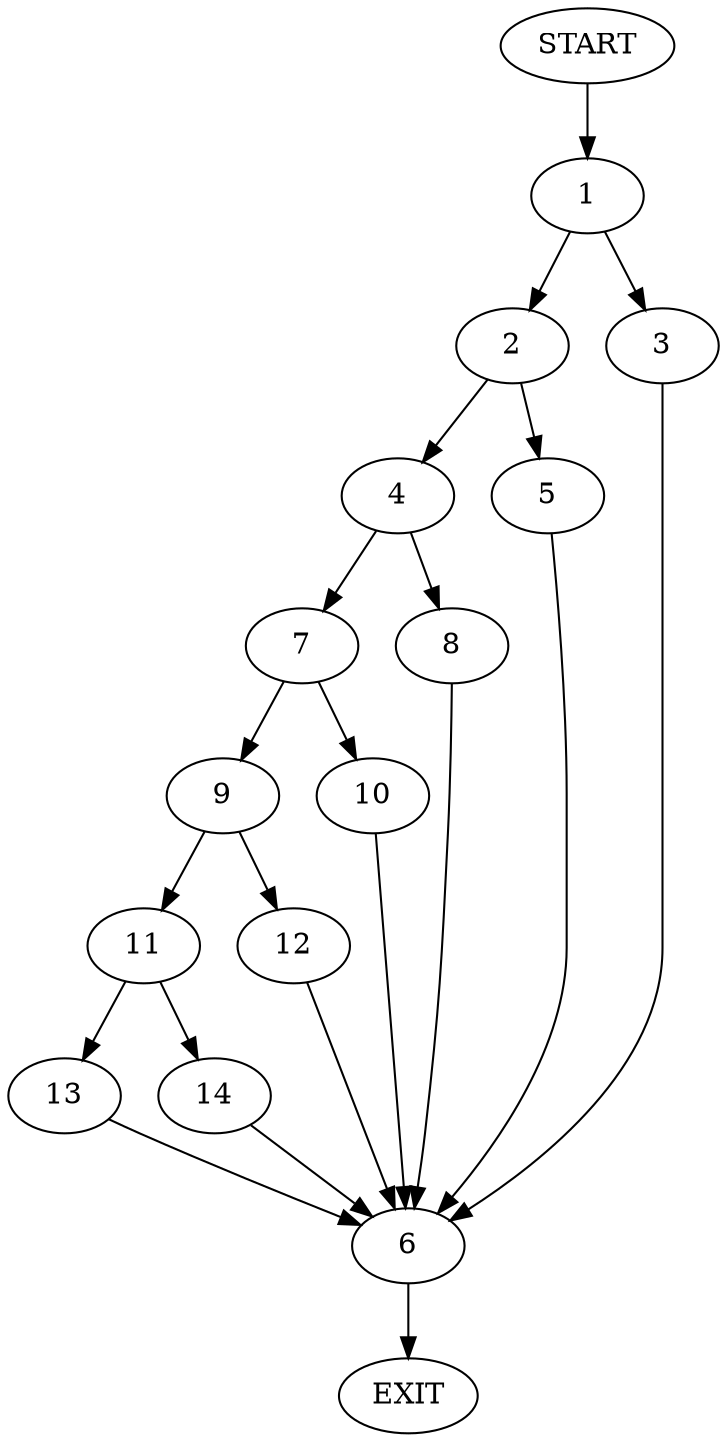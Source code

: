 digraph {
0 [label="START"]
15 [label="EXIT"]
0 -> 1
1 -> 2
1 -> 3
2 -> 4
2 -> 5
3 -> 6
6 -> 15
4 -> 7
4 -> 8
5 -> 6
7 -> 9
7 -> 10
8 -> 6
9 -> 11
9 -> 12
10 -> 6
11 -> 13
11 -> 14
12 -> 6
14 -> 6
13 -> 6
}

